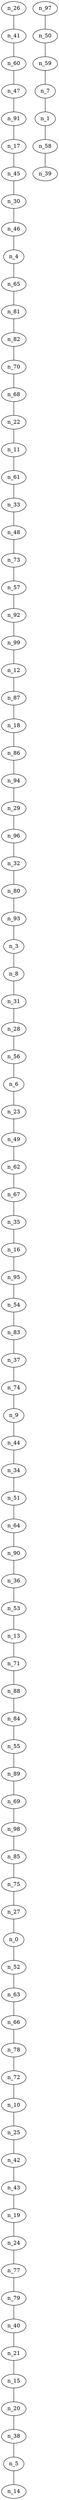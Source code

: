 graph arbol5 {
n_26--n_41
n_41--n_60
n_60--n_47
n_47--n_91
n_91--n_17
n_17--n_45
n_45--n_30
n_30--n_46
n_46--n_4
n_4--n_65
n_65--n_81
n_81--n_82
n_82--n_70
n_70--n_68
n_68--n_22
n_22--n_11
n_11--n_61
n_61--n_33
n_33--n_48
n_48--n_73
n_73--n_57
n_57--n_92
n_92--n_99
n_99--n_12
n_12--n_87
n_87--n_18
n_18--n_86
n_86--n_94
n_94--n_29
n_29--n_96
n_96--n_32
n_32--n_80
n_80--n_93
n_93--n_3
n_3--n_8
n_8--n_31
n_31--n_28
n_28--n_56
n_56--n_6
n_6--n_23
n_23--n_49
n_49--n_62
n_62--n_67
n_67--n_35
n_35--n_16
n_16--n_95
n_95--n_54
n_54--n_83
n_83--n_37
n_37--n_74
n_74--n_9
n_9--n_44
n_44--n_34
n_34--n_51
n_51--n_64
n_64--n_90
n_90--n_36
n_36--n_53
n_53--n_13
n_13--n_71
n_71--n_88
n_88--n_84
n_84--n_55
n_55--n_89
n_89--n_69
n_69--n_98
n_98--n_85
n_85--n_75
n_75--n_27
n_27--n_0
n_0--n_52
n_52--n_63
n_63--n_66
n_66--n_78
n_78--n_72
n_72--n_10
n_10--n_25
n_25--n_42
n_42--n_43
n_43--n_19
n_19--n_24
n_24--n_77
n_77--n_79
n_79--n_40
n_40--n_21
n_21--n_15
n_15--n_20
n_20--n_38
n_38--n_5
n_5--n_14
n_97--n_50
n_50--n_59
n_59--n_7
n_7--n_1
n_1--n_58
n_58--n_39
}